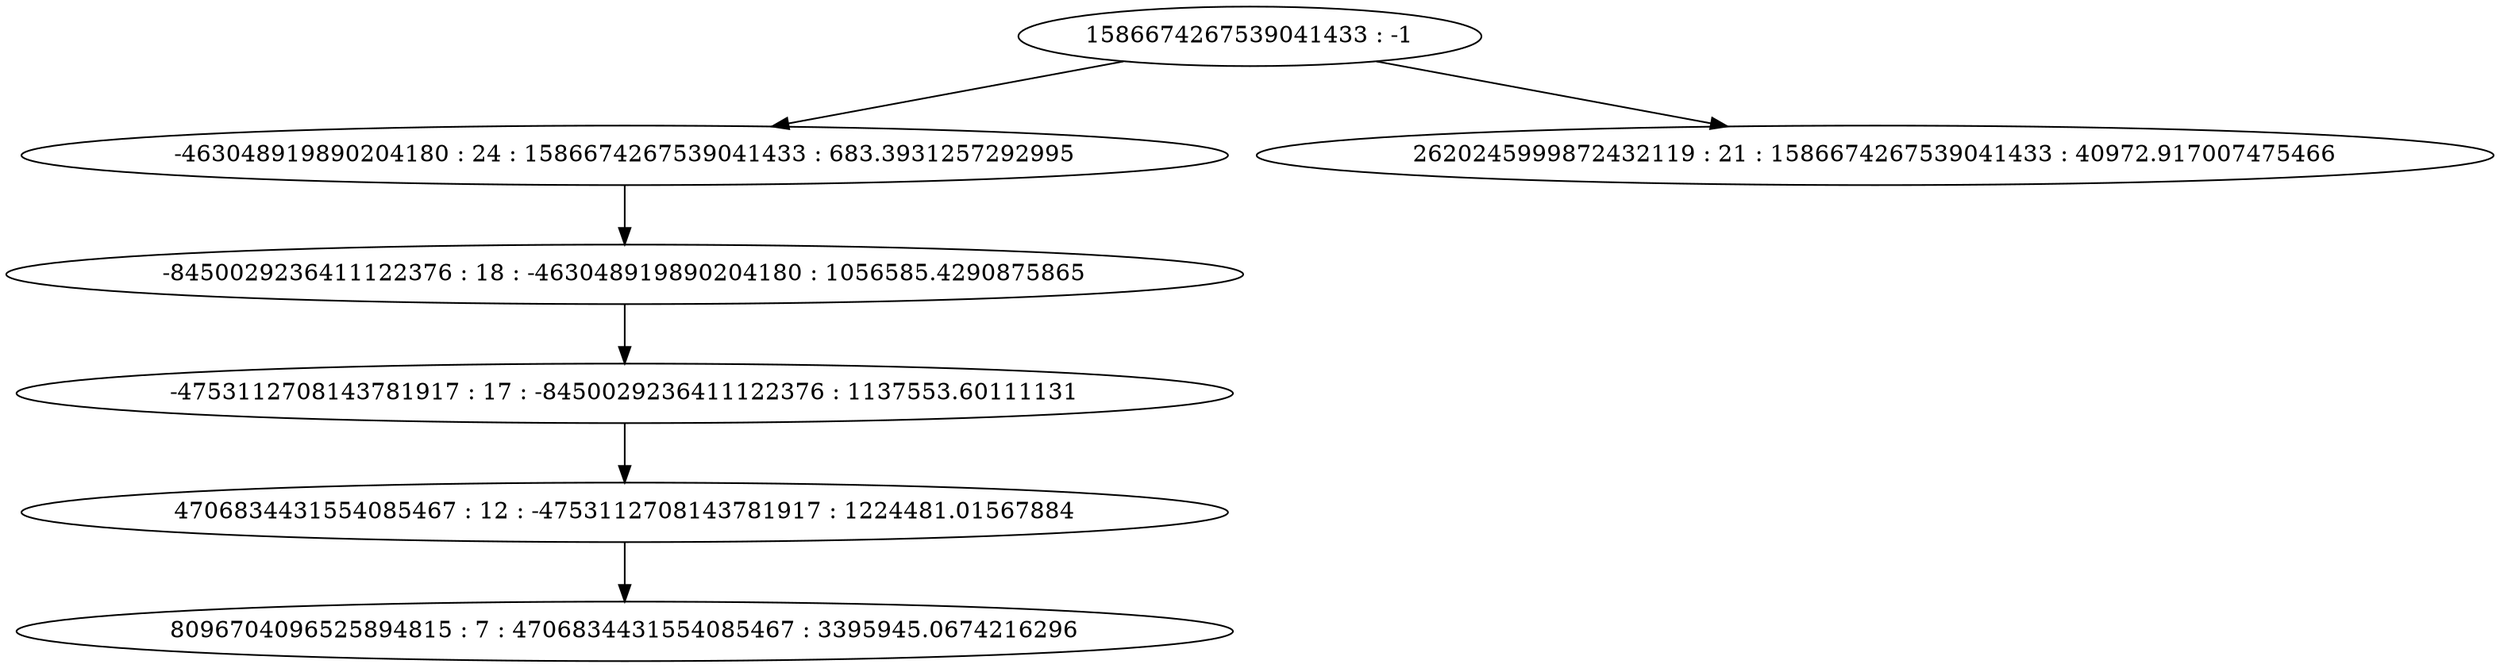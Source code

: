 digraph "plots_25_0.4_1000000.0_6000.0_5000000.0_0.5_75.0_selfish/tree_24_5.dot" {
	0 [label="1586674267539041433 : -1"]
	1 [label="-463048919890204180 : 24 : 1586674267539041433 : 683.3931257292995
"]
	2 [label="2620245999872432119 : 21 : 1586674267539041433 : 40972.917007475466
"]
	3 [label="-8450029236411122376 : 18 : -463048919890204180 : 1056585.4290875865
"]
	4 [label="-4753112708143781917 : 17 : -8450029236411122376 : 1137553.60111131
"]
	5 [label="4706834431554085467 : 12 : -4753112708143781917 : 1224481.01567884
"]
	6 [label="8096704096525894815 : 7 : 4706834431554085467 : 3395945.0674216296
"]
	0 -> 1
	1 -> 3
	3 -> 4
	4 -> 5
	5 -> 6
	0 -> 2
}
